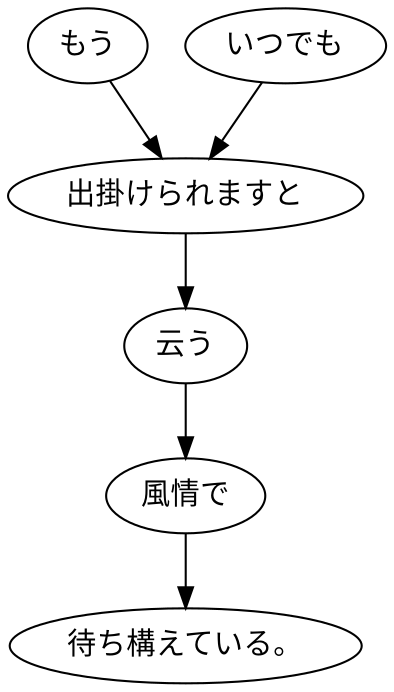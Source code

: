 digraph graph1209 {
	node0 [label="もう"];
	node1 [label="いつでも"];
	node2 [label="出掛けられますと"];
	node3 [label="云う"];
	node4 [label="風情で"];
	node5 [label="待ち構えている。"];
	node0 -> node2;
	node1 -> node2;
	node2 -> node3;
	node3 -> node4;
	node4 -> node5;
}
